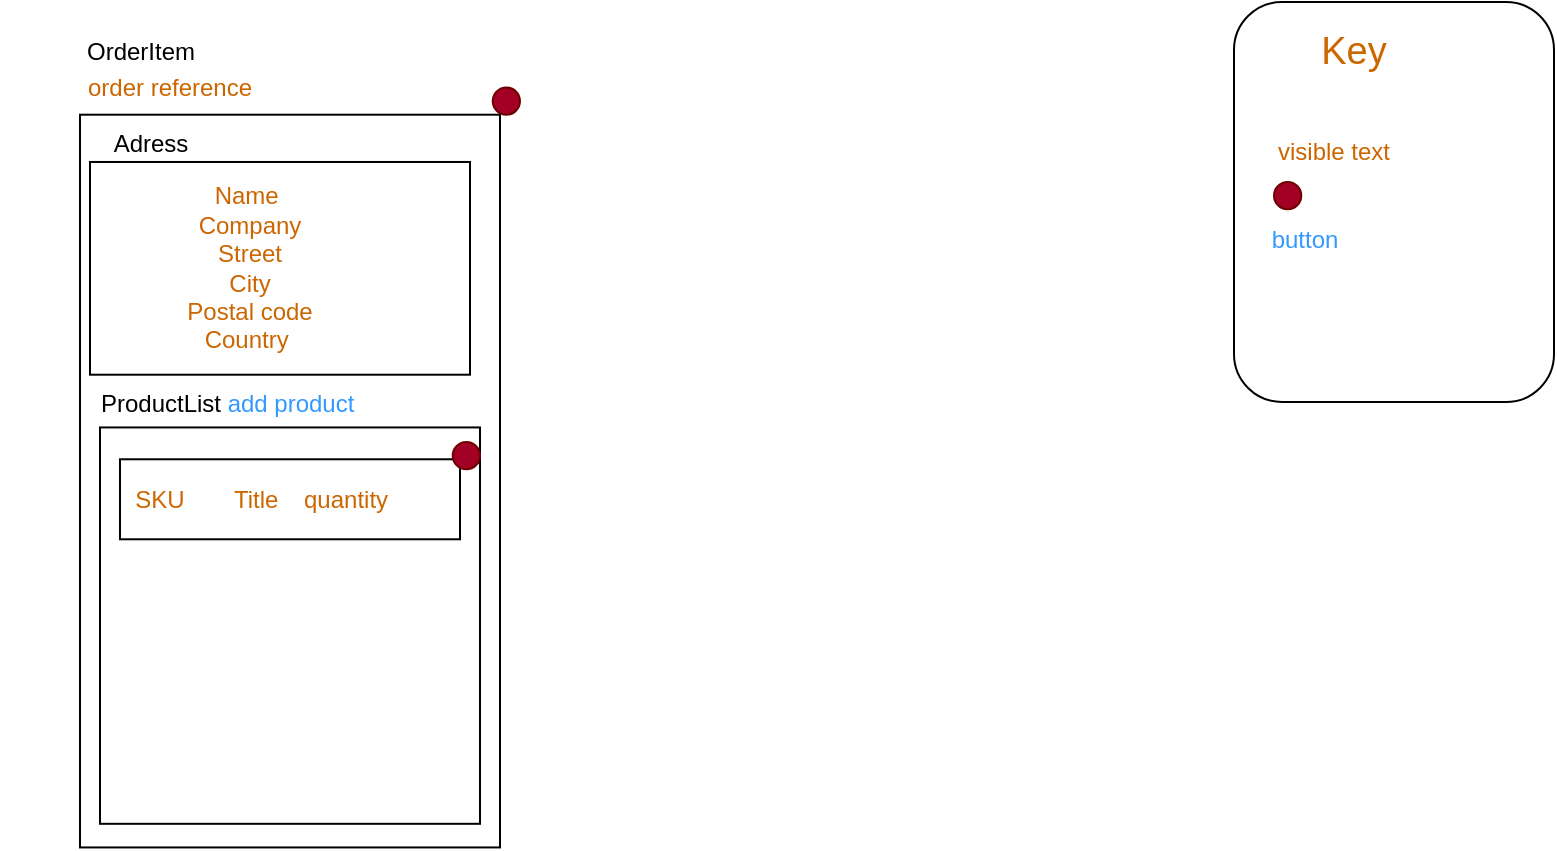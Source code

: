 <mxfile>
    <diagram id="_GKSRZMQsMLNfxFD6B1H" name="Page-1">
        <mxGraphModel dx="1006" dy="606" grid="1" gridSize="10" guides="1" tooltips="1" connect="1" arrows="1" fold="1" page="1" pageScale="1" pageWidth="827" pageHeight="1169" math="0" shadow="0">
            <root>
                <mxCell id="0"/>
                <mxCell id="1" parent="0"/>
                <mxCell id="41" value="" style="group" vertex="1" connectable="0" parent="1">
                    <mxGeometry x="50" y="30" width="260" height="412.72" as="geometry"/>
                </mxCell>
                <mxCell id="3" value="OrderItem" style="text;html=1;align=center;verticalAlign=middle;resizable=0;points=[];autosize=1;strokeColor=none;fillColor=none;" vertex="1" parent="41">
                    <mxGeometry x="30" width="80" height="30" as="geometry"/>
                </mxCell>
                <mxCell id="2" value="" style="rounded=0;whiteSpace=wrap;html=1;" vertex="1" parent="41">
                    <mxGeometry x="40" y="46.356" width="210" height="366.364" as="geometry"/>
                </mxCell>
                <mxCell id="29" value="" style="ellipse;whiteSpace=wrap;html=1;aspect=fixed;labelBackgroundColor=none;fontSize=12;fontColor=#ffffff;fillColor=#a20025;strokeColor=#6F0000;" vertex="1" parent="41">
                    <mxGeometry x="246.36" y="32.72" width="13.64" height="13.64" as="geometry"/>
                </mxCell>
                <mxCell id="6" value="order reference" style="text;html=1;strokeColor=none;fillColor=none;align=center;verticalAlign=middle;whiteSpace=wrap;rounded=0;fontColor=#CC6600;" vertex="1" parent="41">
                    <mxGeometry y="18.18" width="170" height="30" as="geometry"/>
                </mxCell>
                <mxCell id="36" value="" style="group" vertex="1" connectable="0" parent="41">
                    <mxGeometry x="40" y="176.356" width="200" height="224.544" as="geometry"/>
                </mxCell>
                <mxCell id="14" value="" style="rounded=0;whiteSpace=wrap;html=1;labelBackgroundColor=none;fontSize=12;fontColor=#CC6600;" vertex="1" parent="36">
                    <mxGeometry x="10" y="26.364" width="190" height="198.18" as="geometry"/>
                </mxCell>
                <mxCell id="15" value="ProductList" style="text;html=1;align=center;verticalAlign=middle;resizable=0;points=[];autosize=1;strokeColor=none;fillColor=none;" vertex="1" parent="36">
                    <mxGeometry width="80" height="30" as="geometry"/>
                </mxCell>
                <mxCell id="33" value="&lt;font color=&quot;#3399ff&quot;&gt;add product&lt;/font&gt;" style="text;html=1;align=center;verticalAlign=middle;resizable=0;points=[];autosize=1;strokeColor=none;fillColor=none;fontSize=12;fontColor=#FFFFFF;" vertex="1" parent="36">
                    <mxGeometry x="60" y="0.004" width="90" height="30" as="geometry"/>
                </mxCell>
                <mxCell id="35" value="" style="group" vertex="1" connectable="0" parent="36">
                    <mxGeometry x="10" y="33.644" width="190" height="48.64" as="geometry"/>
                </mxCell>
                <mxCell id="16" value="" style="rounded=0;whiteSpace=wrap;html=1;labelBackgroundColor=none;fontSize=12;fontColor=#CC6600;" vertex="1" parent="35">
                    <mxGeometry x="10" y="8.64" width="170" height="40" as="geometry"/>
                </mxCell>
                <mxCell id="22" value="SKU" style="text;html=1;strokeColor=none;fillColor=none;align=center;verticalAlign=middle;whiteSpace=wrap;rounded=0;labelBackgroundColor=none;fontSize=12;fontColor=#CC6600;" vertex="1" parent="35">
                    <mxGeometry y="13.64" width="60" height="30" as="geometry"/>
                </mxCell>
                <mxCell id="23" value="&lt;meta charset=&quot;utf-8&quot;&gt;Title" style="text;whiteSpace=wrap;html=1;fontSize=12;fontColor=#CC6600;" vertex="1" parent="35">
                    <mxGeometry x="65" y="15.46" width="30" height="20" as="geometry"/>
                </mxCell>
                <mxCell id="24" value="&lt;meta charset=&quot;utf-8&quot;&gt;quantity" style="text;whiteSpace=wrap;html=1;fontSize=12;fontColor=#CC6600;" vertex="1" parent="35">
                    <mxGeometry x="100" y="15.46" width="60" height="30" as="geometry"/>
                </mxCell>
                <mxCell id="27" value="" style="ellipse;whiteSpace=wrap;html=1;aspect=fixed;labelBackgroundColor=none;fontSize=12;fontColor=#ffffff;fillColor=#a20025;strokeColor=#6F0000;" vertex="1" parent="35">
                    <mxGeometry x="176.36" width="13.64" height="13.64" as="geometry"/>
                </mxCell>
                <mxCell id="38" value="" style="group" vertex="1" connectable="0" parent="41">
                    <mxGeometry x="25" y="46.356" width="210" height="130.0" as="geometry"/>
                </mxCell>
                <mxCell id="5" value="" style="rounded=0;whiteSpace=wrap;html=1;" vertex="1" parent="38">
                    <mxGeometry x="20" y="23.636" width="190" height="106.364" as="geometry"/>
                </mxCell>
                <mxCell id="7" value="Adress" style="text;html=1;align=center;verticalAlign=middle;resizable=0;points=[];autosize=1;strokeColor=none;fillColor=none;" vertex="1" parent="38">
                    <mxGeometry x="20" width="60" height="30" as="geometry"/>
                </mxCell>
                <mxCell id="9" value="&lt;font style=&quot;font-size: 12px;&quot;&gt;&lt;span style=&quot;font-family: sans-serif; text-align: start;&quot;&gt;Name&amp;nbsp;&lt;/span&gt;&lt;br style=&quot;font-family: sans-serif; text-align: start;&quot;&gt;&lt;span style=&quot;font-family: sans-serif; text-align: start;&quot;&gt;Company&lt;/span&gt;&lt;br style=&quot;font-family: sans-serif; text-align: start;&quot;&gt;&lt;span style=&quot;font-family: sans-serif; text-align: start;&quot;&gt;Street&lt;br&gt;&lt;/span&gt;&lt;span style=&quot;font-family: sans-serif; text-align: start;&quot;&gt;City&lt;/span&gt;&lt;br style=&quot;font-family: sans-serif; text-align: start;&quot;&gt;&lt;span style=&quot;font-family: sans-serif; text-align: start;&quot;&gt;Postal code&lt;/span&gt;&lt;span style=&quot;font-family: sans-serif; text-align: start;&quot;&gt;&lt;/span&gt;&lt;br style=&quot;font-family: sans-serif; text-align: start;&quot;&gt;&lt;span style=&quot;font-family: sans-serif; text-align: start;&quot;&gt;Country&lt;/span&gt;&lt;span style=&quot;color: rgb(32, 33, 34); font-family: sans-serif; text-align: start;&quot;&gt;&amp;nbsp;&lt;/span&gt;&lt;/font&gt;" style="text;html=1;strokeColor=none;fillColor=none;align=center;verticalAlign=middle;whiteSpace=wrap;rounded=0;fontColor=#CC6600;" vertex="1" parent="38">
                    <mxGeometry y="59.091" width="200" height="35.455" as="geometry"/>
                </mxCell>
                <mxCell id="17" value="" style="rounded=1;whiteSpace=wrap;html=1;labelBackgroundColor=none;fontSize=12;fontColor=#CC6600;" vertex="1" parent="1">
                    <mxGeometry x="667" y="20" width="160" height="200" as="geometry"/>
                </mxCell>
                <mxCell id="18" value="&lt;span style=&quot;color: rgb(204, 102, 0); font-size: 19px;&quot;&gt;Key&lt;/span&gt;" style="text;html=1;strokeColor=none;fillColor=none;align=center;verticalAlign=middle;whiteSpace=wrap;rounded=0;labelBackgroundColor=none;fontSize=12;fontColor=#FFFFFF;" vertex="1" parent="1">
                    <mxGeometry x="697" y="30" width="60" height="30" as="geometry"/>
                </mxCell>
                <mxCell id="19" value="Component" style="text;html=1;strokeColor=none;fillColor=none;align=center;verticalAlign=middle;whiteSpace=wrap;rounded=0;labelBackgroundColor=none;fontSize=12;fontColor=#FFFFFF;" vertex="1" parent="1">
                    <mxGeometry x="687" y="60" width="60" height="30" as="geometry"/>
                </mxCell>
                <mxCell id="20" value="visible text" style="text;html=1;strokeColor=none;fillColor=none;align=center;verticalAlign=middle;whiteSpace=wrap;rounded=0;labelBackgroundColor=none;fontSize=12;fontColor=#CC6600;" vertex="1" parent="1">
                    <mxGeometry x="687" y="80" width="60" height="30" as="geometry"/>
                </mxCell>
                <mxCell id="30" value="" style="ellipse;whiteSpace=wrap;html=1;aspect=fixed;labelBackgroundColor=none;fontSize=12;fontColor=#ffffff;fillColor=#a20025;strokeColor=#6F0000;" vertex="1" parent="1">
                    <mxGeometry x="687" y="110.0" width="13.64" height="13.64" as="geometry"/>
                </mxCell>
                <mxCell id="31" value="&lt;font color=&quot;#ffffff&quot;&gt;delete button&lt;/font&gt;" style="text;html=1;strokeColor=none;fillColor=none;align=center;verticalAlign=middle;whiteSpace=wrap;rounded=0;labelBackgroundColor=none;fontSize=12;fontColor=#CC6600;" vertex="1" parent="1">
                    <mxGeometry x="687" y="101.82" width="110" height="30" as="geometry"/>
                </mxCell>
                <mxCell id="32" value="&lt;font color=&quot;#3399ff&quot;&gt;button&lt;/font&gt;" style="text;html=1;align=center;verticalAlign=middle;resizable=0;points=[];autosize=1;strokeColor=none;fillColor=none;fontSize=12;fontColor=#FFFFFF;" vertex="1" parent="1">
                    <mxGeometry x="672" y="123.64" width="60" height="30" as="geometry"/>
                </mxCell>
            </root>
        </mxGraphModel>
    </diagram>
</mxfile>